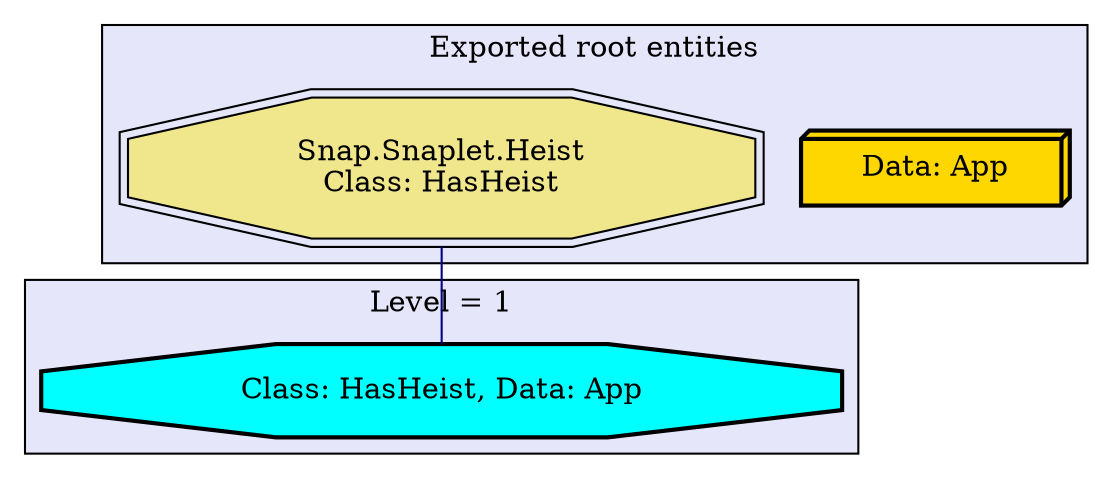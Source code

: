 digraph "Levels within Application" {
    node [margin="0.4,0.1"
         ,style=filled];
    subgraph cluster_0 {
        graph [label="Exported root entities"
              ,style=filled
              ,fillcolor=lavender];
        1 [label="Data: App"
          ,shape=box3d
          ,fillcolor=gold
          ,style="filled,bold"];
        6 [label="Snap.Snaplet.Heist\nClass: HasHeist"
          ,shape=doubleoctagon
          ,fillcolor=khaki
          ,style="filled,solid"];
    }
    subgraph cluster_1 {
        graph [label="Level = 1"
              ,style=filled
              ,fillcolor=lavender];
        5 [label="Class: HasHeist, Data: App"
          ,shape=octagon
          ,fillcolor=cyan
          ,style="filled,bold"];
    }
    6 -> 5 [penwidth=1
           ,color=navy
           ,dir=none];
}

